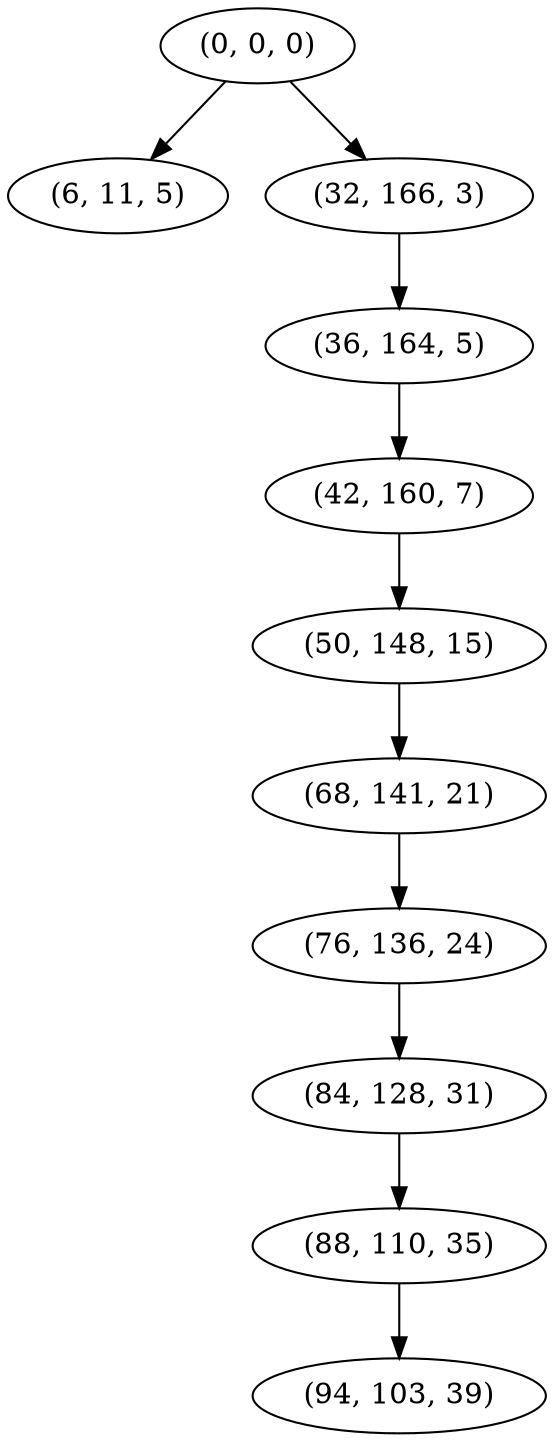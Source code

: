 digraph tree {
    "(0, 0, 0)";
    "(6, 11, 5)";
    "(32, 166, 3)";
    "(36, 164, 5)";
    "(42, 160, 7)";
    "(50, 148, 15)";
    "(68, 141, 21)";
    "(76, 136, 24)";
    "(84, 128, 31)";
    "(88, 110, 35)";
    "(94, 103, 39)";
    "(0, 0, 0)" -> "(6, 11, 5)";
    "(0, 0, 0)" -> "(32, 166, 3)";
    "(32, 166, 3)" -> "(36, 164, 5)";
    "(36, 164, 5)" -> "(42, 160, 7)";
    "(42, 160, 7)" -> "(50, 148, 15)";
    "(50, 148, 15)" -> "(68, 141, 21)";
    "(68, 141, 21)" -> "(76, 136, 24)";
    "(76, 136, 24)" -> "(84, 128, 31)";
    "(84, 128, 31)" -> "(88, 110, 35)";
    "(88, 110, 35)" -> "(94, 103, 39)";
}
